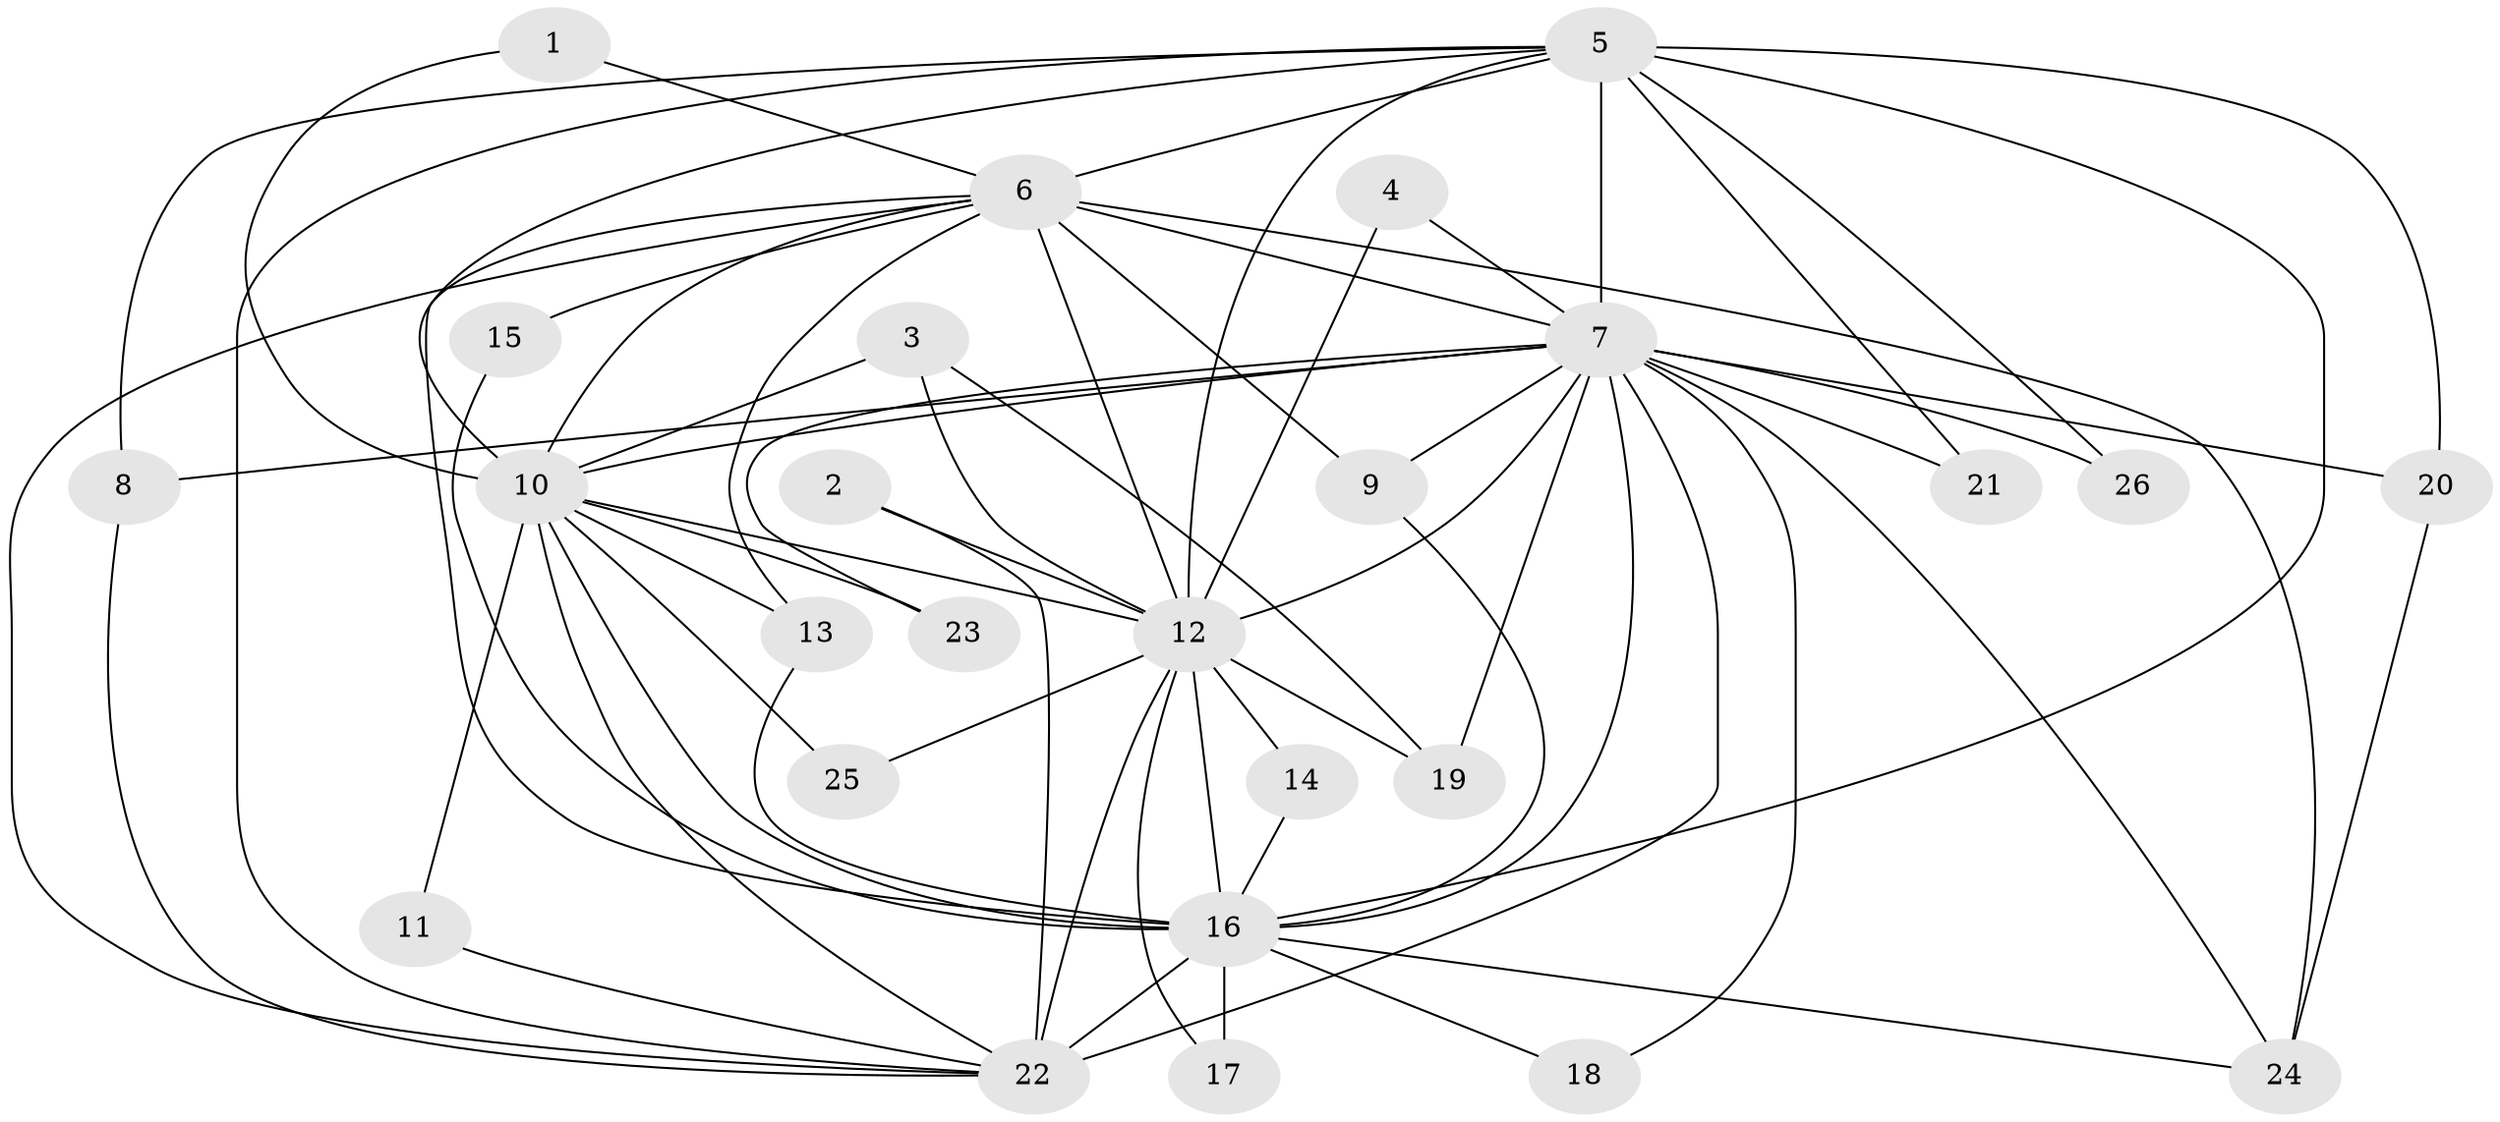 // original degree distribution, {17: 0.0392156862745098, 16: 0.0784313725490196, 15: 0.058823529411764705, 14: 0.0196078431372549, 2: 0.5294117647058824, 3: 0.2549019607843137, 4: 0.0196078431372549}
// Generated by graph-tools (version 1.1) at 2025/49/03/09/25 03:49:35]
// undirected, 26 vertices, 65 edges
graph export_dot {
graph [start="1"]
  node [color=gray90,style=filled];
  1;
  2;
  3;
  4;
  5;
  6;
  7;
  8;
  9;
  10;
  11;
  12;
  13;
  14;
  15;
  16;
  17;
  18;
  19;
  20;
  21;
  22;
  23;
  24;
  25;
  26;
  1 -- 6 [weight=1.0];
  1 -- 10 [weight=1.0];
  2 -- 12 [weight=1.0];
  2 -- 22 [weight=1.0];
  3 -- 10 [weight=1.0];
  3 -- 12 [weight=1.0];
  3 -- 19 [weight=1.0];
  4 -- 7 [weight=1.0];
  4 -- 12 [weight=1.0];
  5 -- 6 [weight=1.0];
  5 -- 7 [weight=2.0];
  5 -- 8 [weight=1.0];
  5 -- 10 [weight=1.0];
  5 -- 12 [weight=2.0];
  5 -- 16 [weight=4.0];
  5 -- 20 [weight=1.0];
  5 -- 21 [weight=1.0];
  5 -- 22 [weight=2.0];
  5 -- 26 [weight=1.0];
  6 -- 7 [weight=3.0];
  6 -- 9 [weight=1.0];
  6 -- 10 [weight=1.0];
  6 -- 12 [weight=2.0];
  6 -- 13 [weight=1.0];
  6 -- 15 [weight=1.0];
  6 -- 16 [weight=2.0];
  6 -- 22 [weight=1.0];
  6 -- 24 [weight=2.0];
  7 -- 8 [weight=1.0];
  7 -- 9 [weight=1.0];
  7 -- 10 [weight=2.0];
  7 -- 12 [weight=4.0];
  7 -- 16 [weight=5.0];
  7 -- 18 [weight=1.0];
  7 -- 19 [weight=1.0];
  7 -- 20 [weight=1.0];
  7 -- 21 [weight=2.0];
  7 -- 22 [weight=3.0];
  7 -- 23 [weight=1.0];
  7 -- 24 [weight=1.0];
  7 -- 26 [weight=1.0];
  8 -- 22 [weight=1.0];
  9 -- 16 [weight=1.0];
  10 -- 11 [weight=1.0];
  10 -- 12 [weight=4.0];
  10 -- 13 [weight=1.0];
  10 -- 16 [weight=3.0];
  10 -- 22 [weight=1.0];
  10 -- 23 [weight=1.0];
  10 -- 25 [weight=1.0];
  11 -- 22 [weight=1.0];
  12 -- 14 [weight=1.0];
  12 -- 16 [weight=4.0];
  12 -- 17 [weight=1.0];
  12 -- 19 [weight=1.0];
  12 -- 22 [weight=3.0];
  12 -- 25 [weight=1.0];
  13 -- 16 [weight=1.0];
  14 -- 16 [weight=1.0];
  15 -- 16 [weight=1.0];
  16 -- 17 [weight=2.0];
  16 -- 18 [weight=1.0];
  16 -- 22 [weight=2.0];
  16 -- 24 [weight=1.0];
  20 -- 24 [weight=1.0];
}
